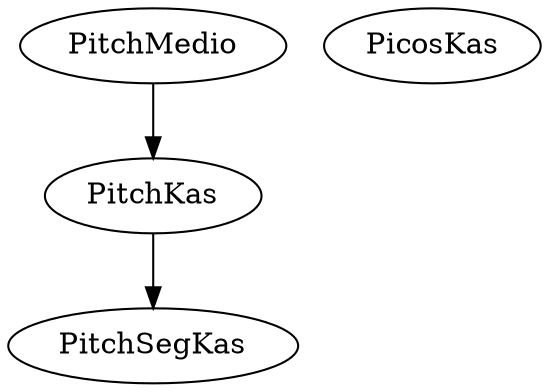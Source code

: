 /* Created by mdot for Matlab */
digraph m2html {
  PitchKas -> PitchSegKas;
  PitchMedio -> PitchKas;

  PicosKas [URL="PicosKas.html"];
  PitchKas [URL="PitchKas.html"];
  PitchMedio [URL="PitchMedio.html"];
  PitchSegKas [URL="PitchSegKas.html"];
}